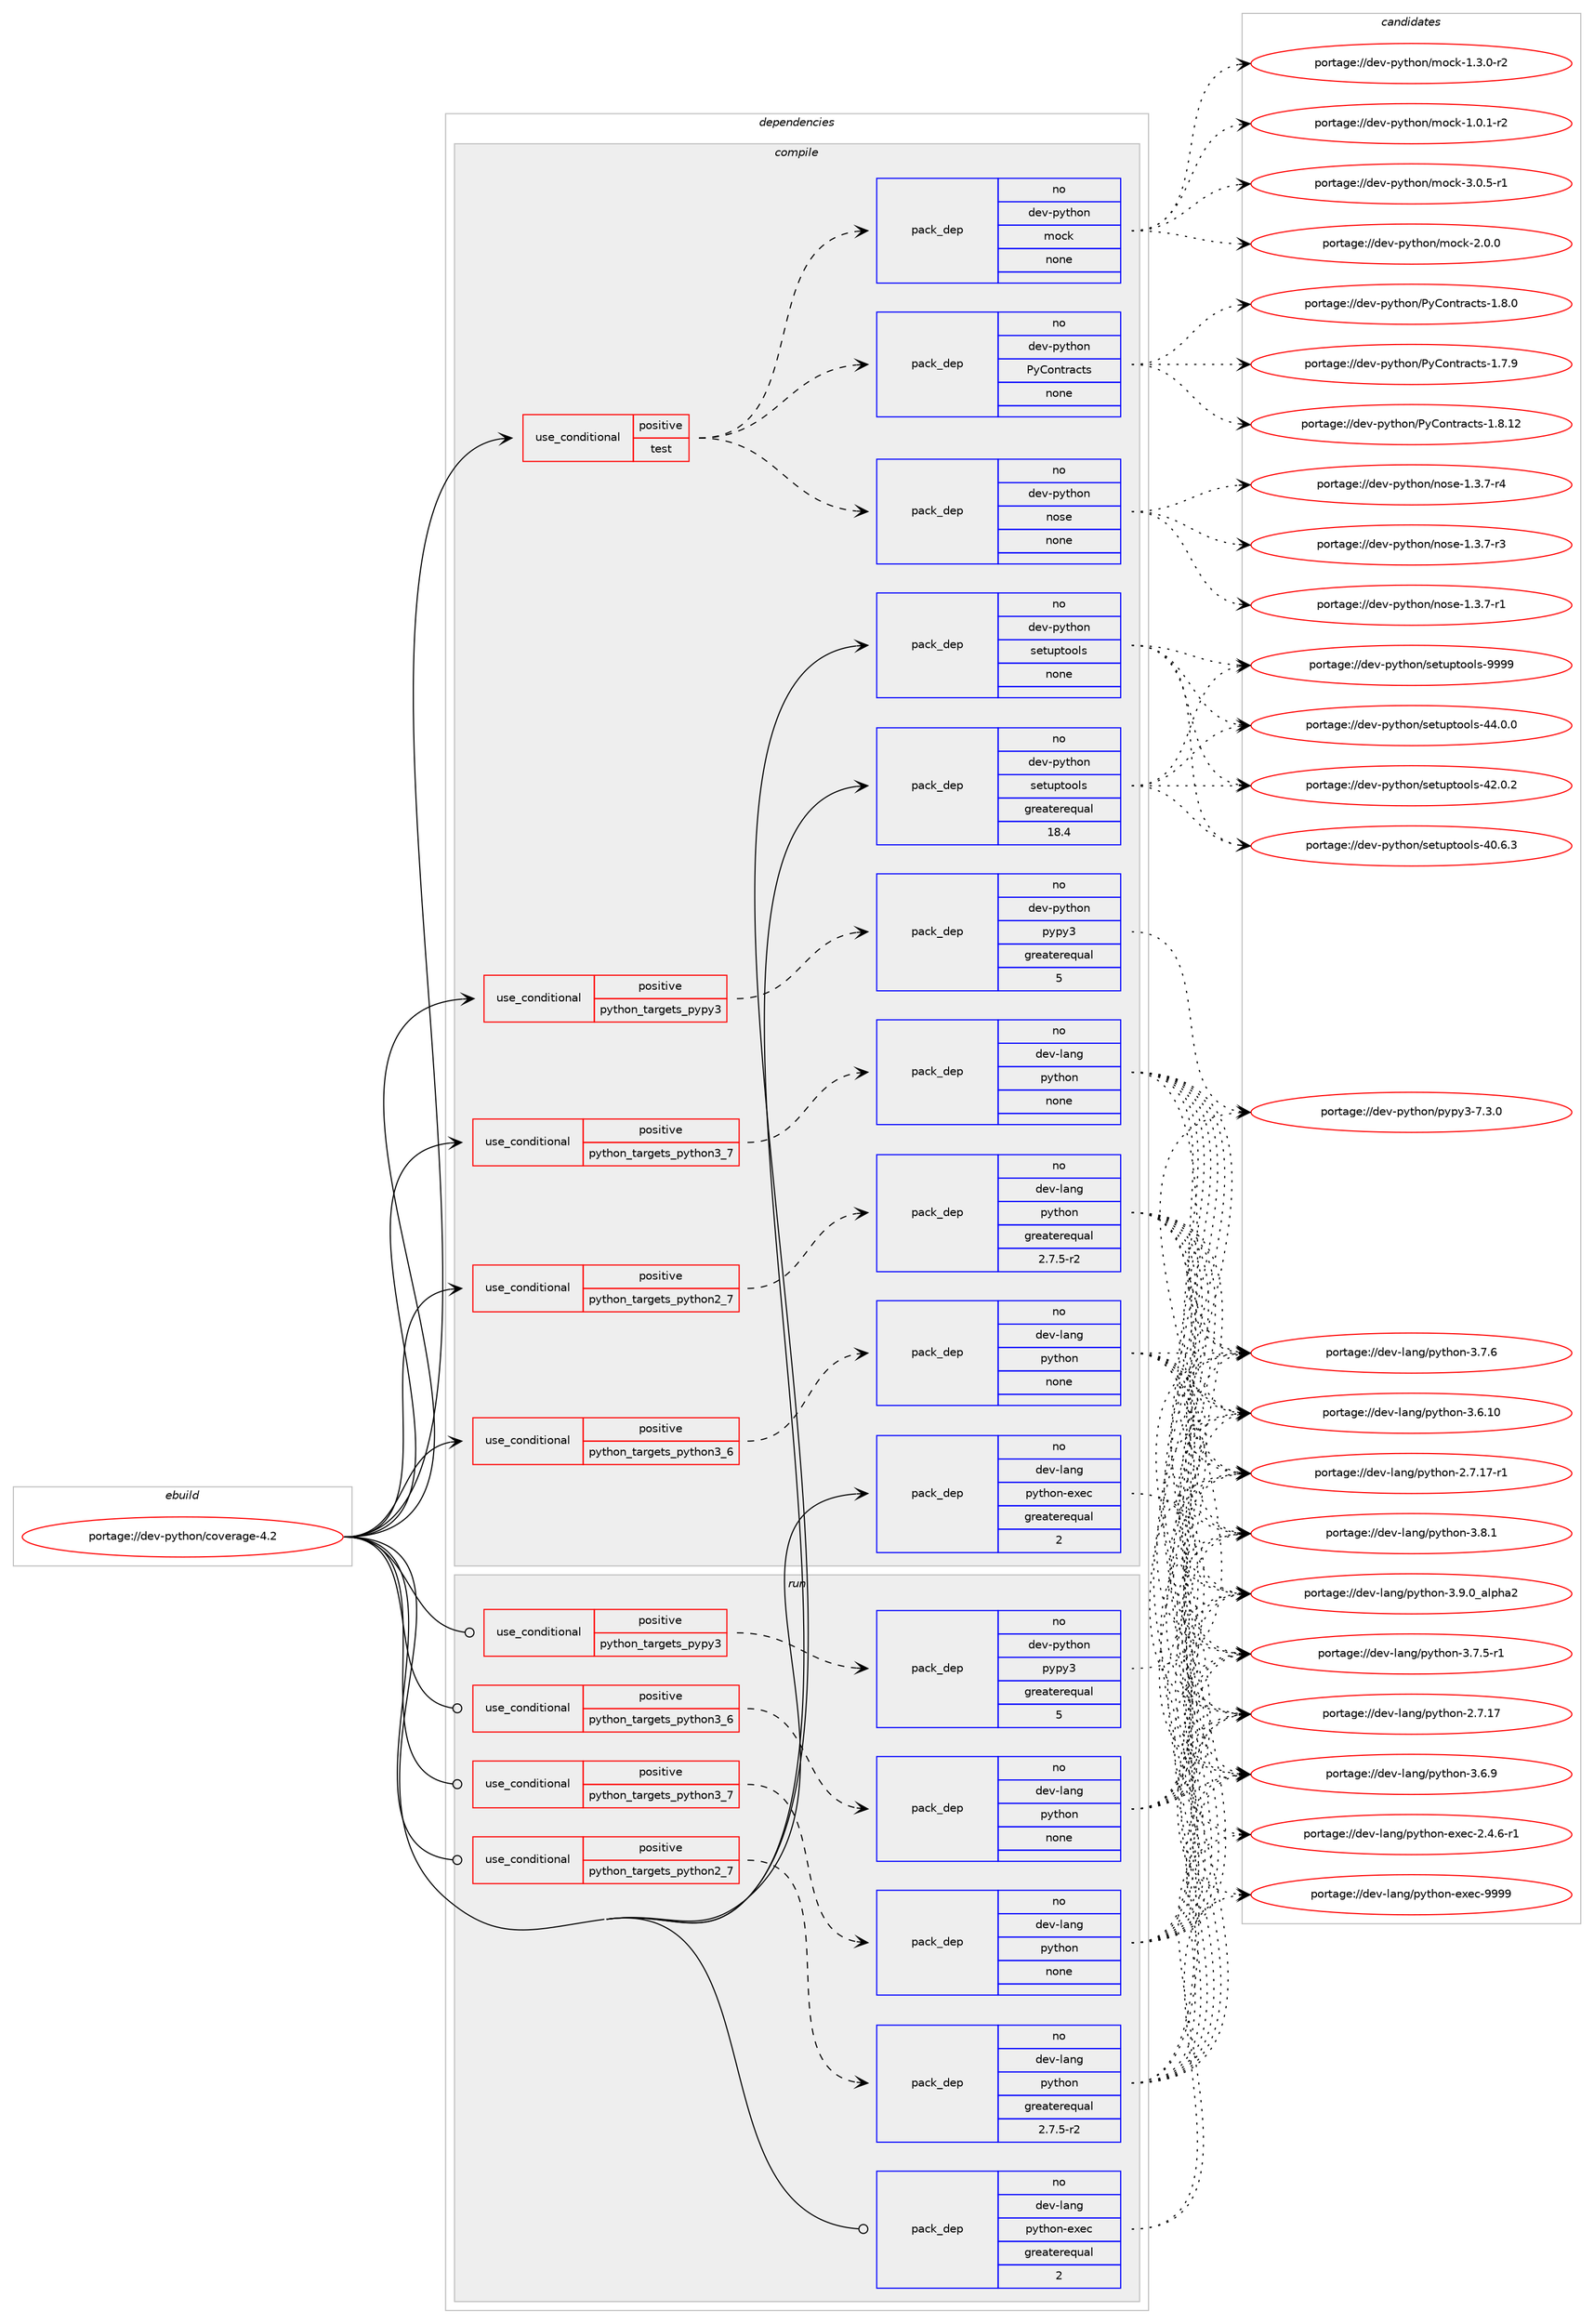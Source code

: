 digraph prolog {

# *************
# Graph options
# *************

newrank=true;
concentrate=true;
compound=true;
graph [rankdir=LR,fontname=Helvetica,fontsize=10,ranksep=1.5];#, ranksep=2.5, nodesep=0.2];
edge  [arrowhead=vee];
node  [fontname=Helvetica,fontsize=10];

# **********
# The ebuild
# **********

subgraph cluster_leftcol {
color=gray;
label=<<i>ebuild</i>>;
id [label="portage://dev-python/coverage-4.2", color=red, width=4, href="../dev-python/coverage-4.2.svg"];
}

# ****************
# The dependencies
# ****************

subgraph cluster_midcol {
color=gray;
label=<<i>dependencies</i>>;
subgraph cluster_compile {
fillcolor="#eeeeee";
style=filled;
label=<<i>compile</i>>;
subgraph cond117357 {
dependency465868 [label=<<TABLE BORDER="0" CELLBORDER="1" CELLSPACING="0" CELLPADDING="4"><TR><TD ROWSPAN="3" CELLPADDING="10">use_conditional</TD></TR><TR><TD>positive</TD></TR><TR><TD>python_targets_pypy3</TD></TR></TABLE>>, shape=none, color=red];
subgraph pack343504 {
dependency465869 [label=<<TABLE BORDER="0" CELLBORDER="1" CELLSPACING="0" CELLPADDING="4" WIDTH="220"><TR><TD ROWSPAN="6" CELLPADDING="30">pack_dep</TD></TR><TR><TD WIDTH="110">no</TD></TR><TR><TD>dev-python</TD></TR><TR><TD>pypy3</TD></TR><TR><TD>greaterequal</TD></TR><TR><TD>5</TD></TR></TABLE>>, shape=none, color=blue];
}
dependency465868:e -> dependency465869:w [weight=20,style="dashed",arrowhead="vee"];
}
id:e -> dependency465868:w [weight=20,style="solid",arrowhead="vee"];
subgraph cond117358 {
dependency465870 [label=<<TABLE BORDER="0" CELLBORDER="1" CELLSPACING="0" CELLPADDING="4"><TR><TD ROWSPAN="3" CELLPADDING="10">use_conditional</TD></TR><TR><TD>positive</TD></TR><TR><TD>python_targets_python2_7</TD></TR></TABLE>>, shape=none, color=red];
subgraph pack343505 {
dependency465871 [label=<<TABLE BORDER="0" CELLBORDER="1" CELLSPACING="0" CELLPADDING="4" WIDTH="220"><TR><TD ROWSPAN="6" CELLPADDING="30">pack_dep</TD></TR><TR><TD WIDTH="110">no</TD></TR><TR><TD>dev-lang</TD></TR><TR><TD>python</TD></TR><TR><TD>greaterequal</TD></TR><TR><TD>2.7.5-r2</TD></TR></TABLE>>, shape=none, color=blue];
}
dependency465870:e -> dependency465871:w [weight=20,style="dashed",arrowhead="vee"];
}
id:e -> dependency465870:w [weight=20,style="solid",arrowhead="vee"];
subgraph cond117359 {
dependency465872 [label=<<TABLE BORDER="0" CELLBORDER="1" CELLSPACING="0" CELLPADDING="4"><TR><TD ROWSPAN="3" CELLPADDING="10">use_conditional</TD></TR><TR><TD>positive</TD></TR><TR><TD>python_targets_python3_6</TD></TR></TABLE>>, shape=none, color=red];
subgraph pack343506 {
dependency465873 [label=<<TABLE BORDER="0" CELLBORDER="1" CELLSPACING="0" CELLPADDING="4" WIDTH="220"><TR><TD ROWSPAN="6" CELLPADDING="30">pack_dep</TD></TR><TR><TD WIDTH="110">no</TD></TR><TR><TD>dev-lang</TD></TR><TR><TD>python</TD></TR><TR><TD>none</TD></TR><TR><TD></TD></TR></TABLE>>, shape=none, color=blue];
}
dependency465872:e -> dependency465873:w [weight=20,style="dashed",arrowhead="vee"];
}
id:e -> dependency465872:w [weight=20,style="solid",arrowhead="vee"];
subgraph cond117360 {
dependency465874 [label=<<TABLE BORDER="0" CELLBORDER="1" CELLSPACING="0" CELLPADDING="4"><TR><TD ROWSPAN="3" CELLPADDING="10">use_conditional</TD></TR><TR><TD>positive</TD></TR><TR><TD>python_targets_python3_7</TD></TR></TABLE>>, shape=none, color=red];
subgraph pack343507 {
dependency465875 [label=<<TABLE BORDER="0" CELLBORDER="1" CELLSPACING="0" CELLPADDING="4" WIDTH="220"><TR><TD ROWSPAN="6" CELLPADDING="30">pack_dep</TD></TR><TR><TD WIDTH="110">no</TD></TR><TR><TD>dev-lang</TD></TR><TR><TD>python</TD></TR><TR><TD>none</TD></TR><TR><TD></TD></TR></TABLE>>, shape=none, color=blue];
}
dependency465874:e -> dependency465875:w [weight=20,style="dashed",arrowhead="vee"];
}
id:e -> dependency465874:w [weight=20,style="solid",arrowhead="vee"];
subgraph cond117361 {
dependency465876 [label=<<TABLE BORDER="0" CELLBORDER="1" CELLSPACING="0" CELLPADDING="4"><TR><TD ROWSPAN="3" CELLPADDING="10">use_conditional</TD></TR><TR><TD>positive</TD></TR><TR><TD>test</TD></TR></TABLE>>, shape=none, color=red];
subgraph pack343508 {
dependency465877 [label=<<TABLE BORDER="0" CELLBORDER="1" CELLSPACING="0" CELLPADDING="4" WIDTH="220"><TR><TD ROWSPAN="6" CELLPADDING="30">pack_dep</TD></TR><TR><TD WIDTH="110">no</TD></TR><TR><TD>dev-python</TD></TR><TR><TD>PyContracts</TD></TR><TR><TD>none</TD></TR><TR><TD></TD></TR></TABLE>>, shape=none, color=blue];
}
dependency465876:e -> dependency465877:w [weight=20,style="dashed",arrowhead="vee"];
subgraph pack343509 {
dependency465878 [label=<<TABLE BORDER="0" CELLBORDER="1" CELLSPACING="0" CELLPADDING="4" WIDTH="220"><TR><TD ROWSPAN="6" CELLPADDING="30">pack_dep</TD></TR><TR><TD WIDTH="110">no</TD></TR><TR><TD>dev-python</TD></TR><TR><TD>mock</TD></TR><TR><TD>none</TD></TR><TR><TD></TD></TR></TABLE>>, shape=none, color=blue];
}
dependency465876:e -> dependency465878:w [weight=20,style="dashed",arrowhead="vee"];
subgraph pack343510 {
dependency465879 [label=<<TABLE BORDER="0" CELLBORDER="1" CELLSPACING="0" CELLPADDING="4" WIDTH="220"><TR><TD ROWSPAN="6" CELLPADDING="30">pack_dep</TD></TR><TR><TD WIDTH="110">no</TD></TR><TR><TD>dev-python</TD></TR><TR><TD>nose</TD></TR><TR><TD>none</TD></TR><TR><TD></TD></TR></TABLE>>, shape=none, color=blue];
}
dependency465876:e -> dependency465879:w [weight=20,style="dashed",arrowhead="vee"];
}
id:e -> dependency465876:w [weight=20,style="solid",arrowhead="vee"];
subgraph pack343511 {
dependency465880 [label=<<TABLE BORDER="0" CELLBORDER="1" CELLSPACING="0" CELLPADDING="4" WIDTH="220"><TR><TD ROWSPAN="6" CELLPADDING="30">pack_dep</TD></TR><TR><TD WIDTH="110">no</TD></TR><TR><TD>dev-lang</TD></TR><TR><TD>python-exec</TD></TR><TR><TD>greaterequal</TD></TR><TR><TD>2</TD></TR></TABLE>>, shape=none, color=blue];
}
id:e -> dependency465880:w [weight=20,style="solid",arrowhead="vee"];
subgraph pack343512 {
dependency465881 [label=<<TABLE BORDER="0" CELLBORDER="1" CELLSPACING="0" CELLPADDING="4" WIDTH="220"><TR><TD ROWSPAN="6" CELLPADDING="30">pack_dep</TD></TR><TR><TD WIDTH="110">no</TD></TR><TR><TD>dev-python</TD></TR><TR><TD>setuptools</TD></TR><TR><TD>greaterequal</TD></TR><TR><TD>18.4</TD></TR></TABLE>>, shape=none, color=blue];
}
id:e -> dependency465881:w [weight=20,style="solid",arrowhead="vee"];
subgraph pack343513 {
dependency465882 [label=<<TABLE BORDER="0" CELLBORDER="1" CELLSPACING="0" CELLPADDING="4" WIDTH="220"><TR><TD ROWSPAN="6" CELLPADDING="30">pack_dep</TD></TR><TR><TD WIDTH="110">no</TD></TR><TR><TD>dev-python</TD></TR><TR><TD>setuptools</TD></TR><TR><TD>none</TD></TR><TR><TD></TD></TR></TABLE>>, shape=none, color=blue];
}
id:e -> dependency465882:w [weight=20,style="solid",arrowhead="vee"];
}
subgraph cluster_compileandrun {
fillcolor="#eeeeee";
style=filled;
label=<<i>compile and run</i>>;
}
subgraph cluster_run {
fillcolor="#eeeeee";
style=filled;
label=<<i>run</i>>;
subgraph cond117362 {
dependency465883 [label=<<TABLE BORDER="0" CELLBORDER="1" CELLSPACING="0" CELLPADDING="4"><TR><TD ROWSPAN="3" CELLPADDING="10">use_conditional</TD></TR><TR><TD>positive</TD></TR><TR><TD>python_targets_pypy3</TD></TR></TABLE>>, shape=none, color=red];
subgraph pack343514 {
dependency465884 [label=<<TABLE BORDER="0" CELLBORDER="1" CELLSPACING="0" CELLPADDING="4" WIDTH="220"><TR><TD ROWSPAN="6" CELLPADDING="30">pack_dep</TD></TR><TR><TD WIDTH="110">no</TD></TR><TR><TD>dev-python</TD></TR><TR><TD>pypy3</TD></TR><TR><TD>greaterequal</TD></TR><TR><TD>5</TD></TR></TABLE>>, shape=none, color=blue];
}
dependency465883:e -> dependency465884:w [weight=20,style="dashed",arrowhead="vee"];
}
id:e -> dependency465883:w [weight=20,style="solid",arrowhead="odot"];
subgraph cond117363 {
dependency465885 [label=<<TABLE BORDER="0" CELLBORDER="1" CELLSPACING="0" CELLPADDING="4"><TR><TD ROWSPAN="3" CELLPADDING="10">use_conditional</TD></TR><TR><TD>positive</TD></TR><TR><TD>python_targets_python2_7</TD></TR></TABLE>>, shape=none, color=red];
subgraph pack343515 {
dependency465886 [label=<<TABLE BORDER="0" CELLBORDER="1" CELLSPACING="0" CELLPADDING="4" WIDTH="220"><TR><TD ROWSPAN="6" CELLPADDING="30">pack_dep</TD></TR><TR><TD WIDTH="110">no</TD></TR><TR><TD>dev-lang</TD></TR><TR><TD>python</TD></TR><TR><TD>greaterequal</TD></TR><TR><TD>2.7.5-r2</TD></TR></TABLE>>, shape=none, color=blue];
}
dependency465885:e -> dependency465886:w [weight=20,style="dashed",arrowhead="vee"];
}
id:e -> dependency465885:w [weight=20,style="solid",arrowhead="odot"];
subgraph cond117364 {
dependency465887 [label=<<TABLE BORDER="0" CELLBORDER="1" CELLSPACING="0" CELLPADDING="4"><TR><TD ROWSPAN="3" CELLPADDING="10">use_conditional</TD></TR><TR><TD>positive</TD></TR><TR><TD>python_targets_python3_6</TD></TR></TABLE>>, shape=none, color=red];
subgraph pack343516 {
dependency465888 [label=<<TABLE BORDER="0" CELLBORDER="1" CELLSPACING="0" CELLPADDING="4" WIDTH="220"><TR><TD ROWSPAN="6" CELLPADDING="30">pack_dep</TD></TR><TR><TD WIDTH="110">no</TD></TR><TR><TD>dev-lang</TD></TR><TR><TD>python</TD></TR><TR><TD>none</TD></TR><TR><TD></TD></TR></TABLE>>, shape=none, color=blue];
}
dependency465887:e -> dependency465888:w [weight=20,style="dashed",arrowhead="vee"];
}
id:e -> dependency465887:w [weight=20,style="solid",arrowhead="odot"];
subgraph cond117365 {
dependency465889 [label=<<TABLE BORDER="0" CELLBORDER="1" CELLSPACING="0" CELLPADDING="4"><TR><TD ROWSPAN="3" CELLPADDING="10">use_conditional</TD></TR><TR><TD>positive</TD></TR><TR><TD>python_targets_python3_7</TD></TR></TABLE>>, shape=none, color=red];
subgraph pack343517 {
dependency465890 [label=<<TABLE BORDER="0" CELLBORDER="1" CELLSPACING="0" CELLPADDING="4" WIDTH="220"><TR><TD ROWSPAN="6" CELLPADDING="30">pack_dep</TD></TR><TR><TD WIDTH="110">no</TD></TR><TR><TD>dev-lang</TD></TR><TR><TD>python</TD></TR><TR><TD>none</TD></TR><TR><TD></TD></TR></TABLE>>, shape=none, color=blue];
}
dependency465889:e -> dependency465890:w [weight=20,style="dashed",arrowhead="vee"];
}
id:e -> dependency465889:w [weight=20,style="solid",arrowhead="odot"];
subgraph pack343518 {
dependency465891 [label=<<TABLE BORDER="0" CELLBORDER="1" CELLSPACING="0" CELLPADDING="4" WIDTH="220"><TR><TD ROWSPAN="6" CELLPADDING="30">pack_dep</TD></TR><TR><TD WIDTH="110">no</TD></TR><TR><TD>dev-lang</TD></TR><TR><TD>python-exec</TD></TR><TR><TD>greaterequal</TD></TR><TR><TD>2</TD></TR></TABLE>>, shape=none, color=blue];
}
id:e -> dependency465891:w [weight=20,style="solid",arrowhead="odot"];
}
}

# **************
# The candidates
# **************

subgraph cluster_choices {
rank=same;
color=gray;
label=<<i>candidates</i>>;

subgraph choice343504 {
color=black;
nodesep=1;
choice100101118451121211161041111104711212111212151455546514648 [label="portage://dev-python/pypy3-7.3.0", color=red, width=4,href="../dev-python/pypy3-7.3.0.svg"];
dependency465869:e -> choice100101118451121211161041111104711212111212151455546514648:w [style=dotted,weight="100"];
}
subgraph choice343505 {
color=black;
nodesep=1;
choice10010111845108971101034711212111610411111045514657464895971081121049750 [label="portage://dev-lang/python-3.9.0_alpha2", color=red, width=4,href="../dev-lang/python-3.9.0_alpha2.svg"];
choice100101118451089711010347112121116104111110455146564649 [label="portage://dev-lang/python-3.8.1", color=red, width=4,href="../dev-lang/python-3.8.1.svg"];
choice100101118451089711010347112121116104111110455146554654 [label="portage://dev-lang/python-3.7.6", color=red, width=4,href="../dev-lang/python-3.7.6.svg"];
choice1001011184510897110103471121211161041111104551465546534511449 [label="portage://dev-lang/python-3.7.5-r1", color=red, width=4,href="../dev-lang/python-3.7.5-r1.svg"];
choice100101118451089711010347112121116104111110455146544657 [label="portage://dev-lang/python-3.6.9", color=red, width=4,href="../dev-lang/python-3.6.9.svg"];
choice10010111845108971101034711212111610411111045514654464948 [label="portage://dev-lang/python-3.6.10", color=red, width=4,href="../dev-lang/python-3.6.10.svg"];
choice100101118451089711010347112121116104111110455046554649554511449 [label="portage://dev-lang/python-2.7.17-r1", color=red, width=4,href="../dev-lang/python-2.7.17-r1.svg"];
choice10010111845108971101034711212111610411111045504655464955 [label="portage://dev-lang/python-2.7.17", color=red, width=4,href="../dev-lang/python-2.7.17.svg"];
dependency465871:e -> choice10010111845108971101034711212111610411111045514657464895971081121049750:w [style=dotted,weight="100"];
dependency465871:e -> choice100101118451089711010347112121116104111110455146564649:w [style=dotted,weight="100"];
dependency465871:e -> choice100101118451089711010347112121116104111110455146554654:w [style=dotted,weight="100"];
dependency465871:e -> choice1001011184510897110103471121211161041111104551465546534511449:w [style=dotted,weight="100"];
dependency465871:e -> choice100101118451089711010347112121116104111110455146544657:w [style=dotted,weight="100"];
dependency465871:e -> choice10010111845108971101034711212111610411111045514654464948:w [style=dotted,weight="100"];
dependency465871:e -> choice100101118451089711010347112121116104111110455046554649554511449:w [style=dotted,weight="100"];
dependency465871:e -> choice10010111845108971101034711212111610411111045504655464955:w [style=dotted,weight="100"];
}
subgraph choice343506 {
color=black;
nodesep=1;
choice10010111845108971101034711212111610411111045514657464895971081121049750 [label="portage://dev-lang/python-3.9.0_alpha2", color=red, width=4,href="../dev-lang/python-3.9.0_alpha2.svg"];
choice100101118451089711010347112121116104111110455146564649 [label="portage://dev-lang/python-3.8.1", color=red, width=4,href="../dev-lang/python-3.8.1.svg"];
choice100101118451089711010347112121116104111110455146554654 [label="portage://dev-lang/python-3.7.6", color=red, width=4,href="../dev-lang/python-3.7.6.svg"];
choice1001011184510897110103471121211161041111104551465546534511449 [label="portage://dev-lang/python-3.7.5-r1", color=red, width=4,href="../dev-lang/python-3.7.5-r1.svg"];
choice100101118451089711010347112121116104111110455146544657 [label="portage://dev-lang/python-3.6.9", color=red, width=4,href="../dev-lang/python-3.6.9.svg"];
choice10010111845108971101034711212111610411111045514654464948 [label="portage://dev-lang/python-3.6.10", color=red, width=4,href="../dev-lang/python-3.6.10.svg"];
choice100101118451089711010347112121116104111110455046554649554511449 [label="portage://dev-lang/python-2.7.17-r1", color=red, width=4,href="../dev-lang/python-2.7.17-r1.svg"];
choice10010111845108971101034711212111610411111045504655464955 [label="portage://dev-lang/python-2.7.17", color=red, width=4,href="../dev-lang/python-2.7.17.svg"];
dependency465873:e -> choice10010111845108971101034711212111610411111045514657464895971081121049750:w [style=dotted,weight="100"];
dependency465873:e -> choice100101118451089711010347112121116104111110455146564649:w [style=dotted,weight="100"];
dependency465873:e -> choice100101118451089711010347112121116104111110455146554654:w [style=dotted,weight="100"];
dependency465873:e -> choice1001011184510897110103471121211161041111104551465546534511449:w [style=dotted,weight="100"];
dependency465873:e -> choice100101118451089711010347112121116104111110455146544657:w [style=dotted,weight="100"];
dependency465873:e -> choice10010111845108971101034711212111610411111045514654464948:w [style=dotted,weight="100"];
dependency465873:e -> choice100101118451089711010347112121116104111110455046554649554511449:w [style=dotted,weight="100"];
dependency465873:e -> choice10010111845108971101034711212111610411111045504655464955:w [style=dotted,weight="100"];
}
subgraph choice343507 {
color=black;
nodesep=1;
choice10010111845108971101034711212111610411111045514657464895971081121049750 [label="portage://dev-lang/python-3.9.0_alpha2", color=red, width=4,href="../dev-lang/python-3.9.0_alpha2.svg"];
choice100101118451089711010347112121116104111110455146564649 [label="portage://dev-lang/python-3.8.1", color=red, width=4,href="../dev-lang/python-3.8.1.svg"];
choice100101118451089711010347112121116104111110455146554654 [label="portage://dev-lang/python-3.7.6", color=red, width=4,href="../dev-lang/python-3.7.6.svg"];
choice1001011184510897110103471121211161041111104551465546534511449 [label="portage://dev-lang/python-3.7.5-r1", color=red, width=4,href="../dev-lang/python-3.7.5-r1.svg"];
choice100101118451089711010347112121116104111110455146544657 [label="portage://dev-lang/python-3.6.9", color=red, width=4,href="../dev-lang/python-3.6.9.svg"];
choice10010111845108971101034711212111610411111045514654464948 [label="portage://dev-lang/python-3.6.10", color=red, width=4,href="../dev-lang/python-3.6.10.svg"];
choice100101118451089711010347112121116104111110455046554649554511449 [label="portage://dev-lang/python-2.7.17-r1", color=red, width=4,href="../dev-lang/python-2.7.17-r1.svg"];
choice10010111845108971101034711212111610411111045504655464955 [label="portage://dev-lang/python-2.7.17", color=red, width=4,href="../dev-lang/python-2.7.17.svg"];
dependency465875:e -> choice10010111845108971101034711212111610411111045514657464895971081121049750:w [style=dotted,weight="100"];
dependency465875:e -> choice100101118451089711010347112121116104111110455146564649:w [style=dotted,weight="100"];
dependency465875:e -> choice100101118451089711010347112121116104111110455146554654:w [style=dotted,weight="100"];
dependency465875:e -> choice1001011184510897110103471121211161041111104551465546534511449:w [style=dotted,weight="100"];
dependency465875:e -> choice100101118451089711010347112121116104111110455146544657:w [style=dotted,weight="100"];
dependency465875:e -> choice10010111845108971101034711212111610411111045514654464948:w [style=dotted,weight="100"];
dependency465875:e -> choice100101118451089711010347112121116104111110455046554649554511449:w [style=dotted,weight="100"];
dependency465875:e -> choice10010111845108971101034711212111610411111045504655464955:w [style=dotted,weight="100"];
}
subgraph choice343508 {
color=black;
nodesep=1;
choice10010111845112121116104111110478012167111110116114979911611545494656464950 [label="portage://dev-python/PyContracts-1.8.12", color=red, width=4,href="../dev-python/PyContracts-1.8.12.svg"];
choice100101118451121211161041111104780121671111101161149799116115454946564648 [label="portage://dev-python/PyContracts-1.8.0", color=red, width=4,href="../dev-python/PyContracts-1.8.0.svg"];
choice100101118451121211161041111104780121671111101161149799116115454946554657 [label="portage://dev-python/PyContracts-1.7.9", color=red, width=4,href="../dev-python/PyContracts-1.7.9.svg"];
dependency465877:e -> choice10010111845112121116104111110478012167111110116114979911611545494656464950:w [style=dotted,weight="100"];
dependency465877:e -> choice100101118451121211161041111104780121671111101161149799116115454946564648:w [style=dotted,weight="100"];
dependency465877:e -> choice100101118451121211161041111104780121671111101161149799116115454946554657:w [style=dotted,weight="100"];
}
subgraph choice343509 {
color=black;
nodesep=1;
choice1001011184511212111610411111047109111991074551464846534511449 [label="portage://dev-python/mock-3.0.5-r1", color=red, width=4,href="../dev-python/mock-3.0.5-r1.svg"];
choice100101118451121211161041111104710911199107455046484648 [label="portage://dev-python/mock-2.0.0", color=red, width=4,href="../dev-python/mock-2.0.0.svg"];
choice1001011184511212111610411111047109111991074549465146484511450 [label="portage://dev-python/mock-1.3.0-r2", color=red, width=4,href="../dev-python/mock-1.3.0-r2.svg"];
choice1001011184511212111610411111047109111991074549464846494511450 [label="portage://dev-python/mock-1.0.1-r2", color=red, width=4,href="../dev-python/mock-1.0.1-r2.svg"];
dependency465878:e -> choice1001011184511212111610411111047109111991074551464846534511449:w [style=dotted,weight="100"];
dependency465878:e -> choice100101118451121211161041111104710911199107455046484648:w [style=dotted,weight="100"];
dependency465878:e -> choice1001011184511212111610411111047109111991074549465146484511450:w [style=dotted,weight="100"];
dependency465878:e -> choice1001011184511212111610411111047109111991074549464846494511450:w [style=dotted,weight="100"];
}
subgraph choice343510 {
color=black;
nodesep=1;
choice10010111845112121116104111110471101111151014549465146554511452 [label="portage://dev-python/nose-1.3.7-r4", color=red, width=4,href="../dev-python/nose-1.3.7-r4.svg"];
choice10010111845112121116104111110471101111151014549465146554511451 [label="portage://dev-python/nose-1.3.7-r3", color=red, width=4,href="../dev-python/nose-1.3.7-r3.svg"];
choice10010111845112121116104111110471101111151014549465146554511449 [label="portage://dev-python/nose-1.3.7-r1", color=red, width=4,href="../dev-python/nose-1.3.7-r1.svg"];
dependency465879:e -> choice10010111845112121116104111110471101111151014549465146554511452:w [style=dotted,weight="100"];
dependency465879:e -> choice10010111845112121116104111110471101111151014549465146554511451:w [style=dotted,weight="100"];
dependency465879:e -> choice10010111845112121116104111110471101111151014549465146554511449:w [style=dotted,weight="100"];
}
subgraph choice343511 {
color=black;
nodesep=1;
choice10010111845108971101034711212111610411111045101120101994557575757 [label="portage://dev-lang/python-exec-9999", color=red, width=4,href="../dev-lang/python-exec-9999.svg"];
choice10010111845108971101034711212111610411111045101120101994550465246544511449 [label="portage://dev-lang/python-exec-2.4.6-r1", color=red, width=4,href="../dev-lang/python-exec-2.4.6-r1.svg"];
dependency465880:e -> choice10010111845108971101034711212111610411111045101120101994557575757:w [style=dotted,weight="100"];
dependency465880:e -> choice10010111845108971101034711212111610411111045101120101994550465246544511449:w [style=dotted,weight="100"];
}
subgraph choice343512 {
color=black;
nodesep=1;
choice10010111845112121116104111110471151011161171121161111111081154557575757 [label="portage://dev-python/setuptools-9999", color=red, width=4,href="../dev-python/setuptools-9999.svg"];
choice100101118451121211161041111104711510111611711211611111110811545525246484648 [label="portage://dev-python/setuptools-44.0.0", color=red, width=4,href="../dev-python/setuptools-44.0.0.svg"];
choice100101118451121211161041111104711510111611711211611111110811545525046484650 [label="portage://dev-python/setuptools-42.0.2", color=red, width=4,href="../dev-python/setuptools-42.0.2.svg"];
choice100101118451121211161041111104711510111611711211611111110811545524846544651 [label="portage://dev-python/setuptools-40.6.3", color=red, width=4,href="../dev-python/setuptools-40.6.3.svg"];
dependency465881:e -> choice10010111845112121116104111110471151011161171121161111111081154557575757:w [style=dotted,weight="100"];
dependency465881:e -> choice100101118451121211161041111104711510111611711211611111110811545525246484648:w [style=dotted,weight="100"];
dependency465881:e -> choice100101118451121211161041111104711510111611711211611111110811545525046484650:w [style=dotted,weight="100"];
dependency465881:e -> choice100101118451121211161041111104711510111611711211611111110811545524846544651:w [style=dotted,weight="100"];
}
subgraph choice343513 {
color=black;
nodesep=1;
choice10010111845112121116104111110471151011161171121161111111081154557575757 [label="portage://dev-python/setuptools-9999", color=red, width=4,href="../dev-python/setuptools-9999.svg"];
choice100101118451121211161041111104711510111611711211611111110811545525246484648 [label="portage://dev-python/setuptools-44.0.0", color=red, width=4,href="../dev-python/setuptools-44.0.0.svg"];
choice100101118451121211161041111104711510111611711211611111110811545525046484650 [label="portage://dev-python/setuptools-42.0.2", color=red, width=4,href="../dev-python/setuptools-42.0.2.svg"];
choice100101118451121211161041111104711510111611711211611111110811545524846544651 [label="portage://dev-python/setuptools-40.6.3", color=red, width=4,href="../dev-python/setuptools-40.6.3.svg"];
dependency465882:e -> choice10010111845112121116104111110471151011161171121161111111081154557575757:w [style=dotted,weight="100"];
dependency465882:e -> choice100101118451121211161041111104711510111611711211611111110811545525246484648:w [style=dotted,weight="100"];
dependency465882:e -> choice100101118451121211161041111104711510111611711211611111110811545525046484650:w [style=dotted,weight="100"];
dependency465882:e -> choice100101118451121211161041111104711510111611711211611111110811545524846544651:w [style=dotted,weight="100"];
}
subgraph choice343514 {
color=black;
nodesep=1;
choice100101118451121211161041111104711212111212151455546514648 [label="portage://dev-python/pypy3-7.3.0", color=red, width=4,href="../dev-python/pypy3-7.3.0.svg"];
dependency465884:e -> choice100101118451121211161041111104711212111212151455546514648:w [style=dotted,weight="100"];
}
subgraph choice343515 {
color=black;
nodesep=1;
choice10010111845108971101034711212111610411111045514657464895971081121049750 [label="portage://dev-lang/python-3.9.0_alpha2", color=red, width=4,href="../dev-lang/python-3.9.0_alpha2.svg"];
choice100101118451089711010347112121116104111110455146564649 [label="portage://dev-lang/python-3.8.1", color=red, width=4,href="../dev-lang/python-3.8.1.svg"];
choice100101118451089711010347112121116104111110455146554654 [label="portage://dev-lang/python-3.7.6", color=red, width=4,href="../dev-lang/python-3.7.6.svg"];
choice1001011184510897110103471121211161041111104551465546534511449 [label="portage://dev-lang/python-3.7.5-r1", color=red, width=4,href="../dev-lang/python-3.7.5-r1.svg"];
choice100101118451089711010347112121116104111110455146544657 [label="portage://dev-lang/python-3.6.9", color=red, width=4,href="../dev-lang/python-3.6.9.svg"];
choice10010111845108971101034711212111610411111045514654464948 [label="portage://dev-lang/python-3.6.10", color=red, width=4,href="../dev-lang/python-3.6.10.svg"];
choice100101118451089711010347112121116104111110455046554649554511449 [label="portage://dev-lang/python-2.7.17-r1", color=red, width=4,href="../dev-lang/python-2.7.17-r1.svg"];
choice10010111845108971101034711212111610411111045504655464955 [label="portage://dev-lang/python-2.7.17", color=red, width=4,href="../dev-lang/python-2.7.17.svg"];
dependency465886:e -> choice10010111845108971101034711212111610411111045514657464895971081121049750:w [style=dotted,weight="100"];
dependency465886:e -> choice100101118451089711010347112121116104111110455146564649:w [style=dotted,weight="100"];
dependency465886:e -> choice100101118451089711010347112121116104111110455146554654:w [style=dotted,weight="100"];
dependency465886:e -> choice1001011184510897110103471121211161041111104551465546534511449:w [style=dotted,weight="100"];
dependency465886:e -> choice100101118451089711010347112121116104111110455146544657:w [style=dotted,weight="100"];
dependency465886:e -> choice10010111845108971101034711212111610411111045514654464948:w [style=dotted,weight="100"];
dependency465886:e -> choice100101118451089711010347112121116104111110455046554649554511449:w [style=dotted,weight="100"];
dependency465886:e -> choice10010111845108971101034711212111610411111045504655464955:w [style=dotted,weight="100"];
}
subgraph choice343516 {
color=black;
nodesep=1;
choice10010111845108971101034711212111610411111045514657464895971081121049750 [label="portage://dev-lang/python-3.9.0_alpha2", color=red, width=4,href="../dev-lang/python-3.9.0_alpha2.svg"];
choice100101118451089711010347112121116104111110455146564649 [label="portage://dev-lang/python-3.8.1", color=red, width=4,href="../dev-lang/python-3.8.1.svg"];
choice100101118451089711010347112121116104111110455146554654 [label="portage://dev-lang/python-3.7.6", color=red, width=4,href="../dev-lang/python-3.7.6.svg"];
choice1001011184510897110103471121211161041111104551465546534511449 [label="portage://dev-lang/python-3.7.5-r1", color=red, width=4,href="../dev-lang/python-3.7.5-r1.svg"];
choice100101118451089711010347112121116104111110455146544657 [label="portage://dev-lang/python-3.6.9", color=red, width=4,href="../dev-lang/python-3.6.9.svg"];
choice10010111845108971101034711212111610411111045514654464948 [label="portage://dev-lang/python-3.6.10", color=red, width=4,href="../dev-lang/python-3.6.10.svg"];
choice100101118451089711010347112121116104111110455046554649554511449 [label="portage://dev-lang/python-2.7.17-r1", color=red, width=4,href="../dev-lang/python-2.7.17-r1.svg"];
choice10010111845108971101034711212111610411111045504655464955 [label="portage://dev-lang/python-2.7.17", color=red, width=4,href="../dev-lang/python-2.7.17.svg"];
dependency465888:e -> choice10010111845108971101034711212111610411111045514657464895971081121049750:w [style=dotted,weight="100"];
dependency465888:e -> choice100101118451089711010347112121116104111110455146564649:w [style=dotted,weight="100"];
dependency465888:e -> choice100101118451089711010347112121116104111110455146554654:w [style=dotted,weight="100"];
dependency465888:e -> choice1001011184510897110103471121211161041111104551465546534511449:w [style=dotted,weight="100"];
dependency465888:e -> choice100101118451089711010347112121116104111110455146544657:w [style=dotted,weight="100"];
dependency465888:e -> choice10010111845108971101034711212111610411111045514654464948:w [style=dotted,weight="100"];
dependency465888:e -> choice100101118451089711010347112121116104111110455046554649554511449:w [style=dotted,weight="100"];
dependency465888:e -> choice10010111845108971101034711212111610411111045504655464955:w [style=dotted,weight="100"];
}
subgraph choice343517 {
color=black;
nodesep=1;
choice10010111845108971101034711212111610411111045514657464895971081121049750 [label="portage://dev-lang/python-3.9.0_alpha2", color=red, width=4,href="../dev-lang/python-3.9.0_alpha2.svg"];
choice100101118451089711010347112121116104111110455146564649 [label="portage://dev-lang/python-3.8.1", color=red, width=4,href="../dev-lang/python-3.8.1.svg"];
choice100101118451089711010347112121116104111110455146554654 [label="portage://dev-lang/python-3.7.6", color=red, width=4,href="../dev-lang/python-3.7.6.svg"];
choice1001011184510897110103471121211161041111104551465546534511449 [label="portage://dev-lang/python-3.7.5-r1", color=red, width=4,href="../dev-lang/python-3.7.5-r1.svg"];
choice100101118451089711010347112121116104111110455146544657 [label="portage://dev-lang/python-3.6.9", color=red, width=4,href="../dev-lang/python-3.6.9.svg"];
choice10010111845108971101034711212111610411111045514654464948 [label="portage://dev-lang/python-3.6.10", color=red, width=4,href="../dev-lang/python-3.6.10.svg"];
choice100101118451089711010347112121116104111110455046554649554511449 [label="portage://dev-lang/python-2.7.17-r1", color=red, width=4,href="../dev-lang/python-2.7.17-r1.svg"];
choice10010111845108971101034711212111610411111045504655464955 [label="portage://dev-lang/python-2.7.17", color=red, width=4,href="../dev-lang/python-2.7.17.svg"];
dependency465890:e -> choice10010111845108971101034711212111610411111045514657464895971081121049750:w [style=dotted,weight="100"];
dependency465890:e -> choice100101118451089711010347112121116104111110455146564649:w [style=dotted,weight="100"];
dependency465890:e -> choice100101118451089711010347112121116104111110455146554654:w [style=dotted,weight="100"];
dependency465890:e -> choice1001011184510897110103471121211161041111104551465546534511449:w [style=dotted,weight="100"];
dependency465890:e -> choice100101118451089711010347112121116104111110455146544657:w [style=dotted,weight="100"];
dependency465890:e -> choice10010111845108971101034711212111610411111045514654464948:w [style=dotted,weight="100"];
dependency465890:e -> choice100101118451089711010347112121116104111110455046554649554511449:w [style=dotted,weight="100"];
dependency465890:e -> choice10010111845108971101034711212111610411111045504655464955:w [style=dotted,weight="100"];
}
subgraph choice343518 {
color=black;
nodesep=1;
choice10010111845108971101034711212111610411111045101120101994557575757 [label="portage://dev-lang/python-exec-9999", color=red, width=4,href="../dev-lang/python-exec-9999.svg"];
choice10010111845108971101034711212111610411111045101120101994550465246544511449 [label="portage://dev-lang/python-exec-2.4.6-r1", color=red, width=4,href="../dev-lang/python-exec-2.4.6-r1.svg"];
dependency465891:e -> choice10010111845108971101034711212111610411111045101120101994557575757:w [style=dotted,weight="100"];
dependency465891:e -> choice10010111845108971101034711212111610411111045101120101994550465246544511449:w [style=dotted,weight="100"];
}
}

}
